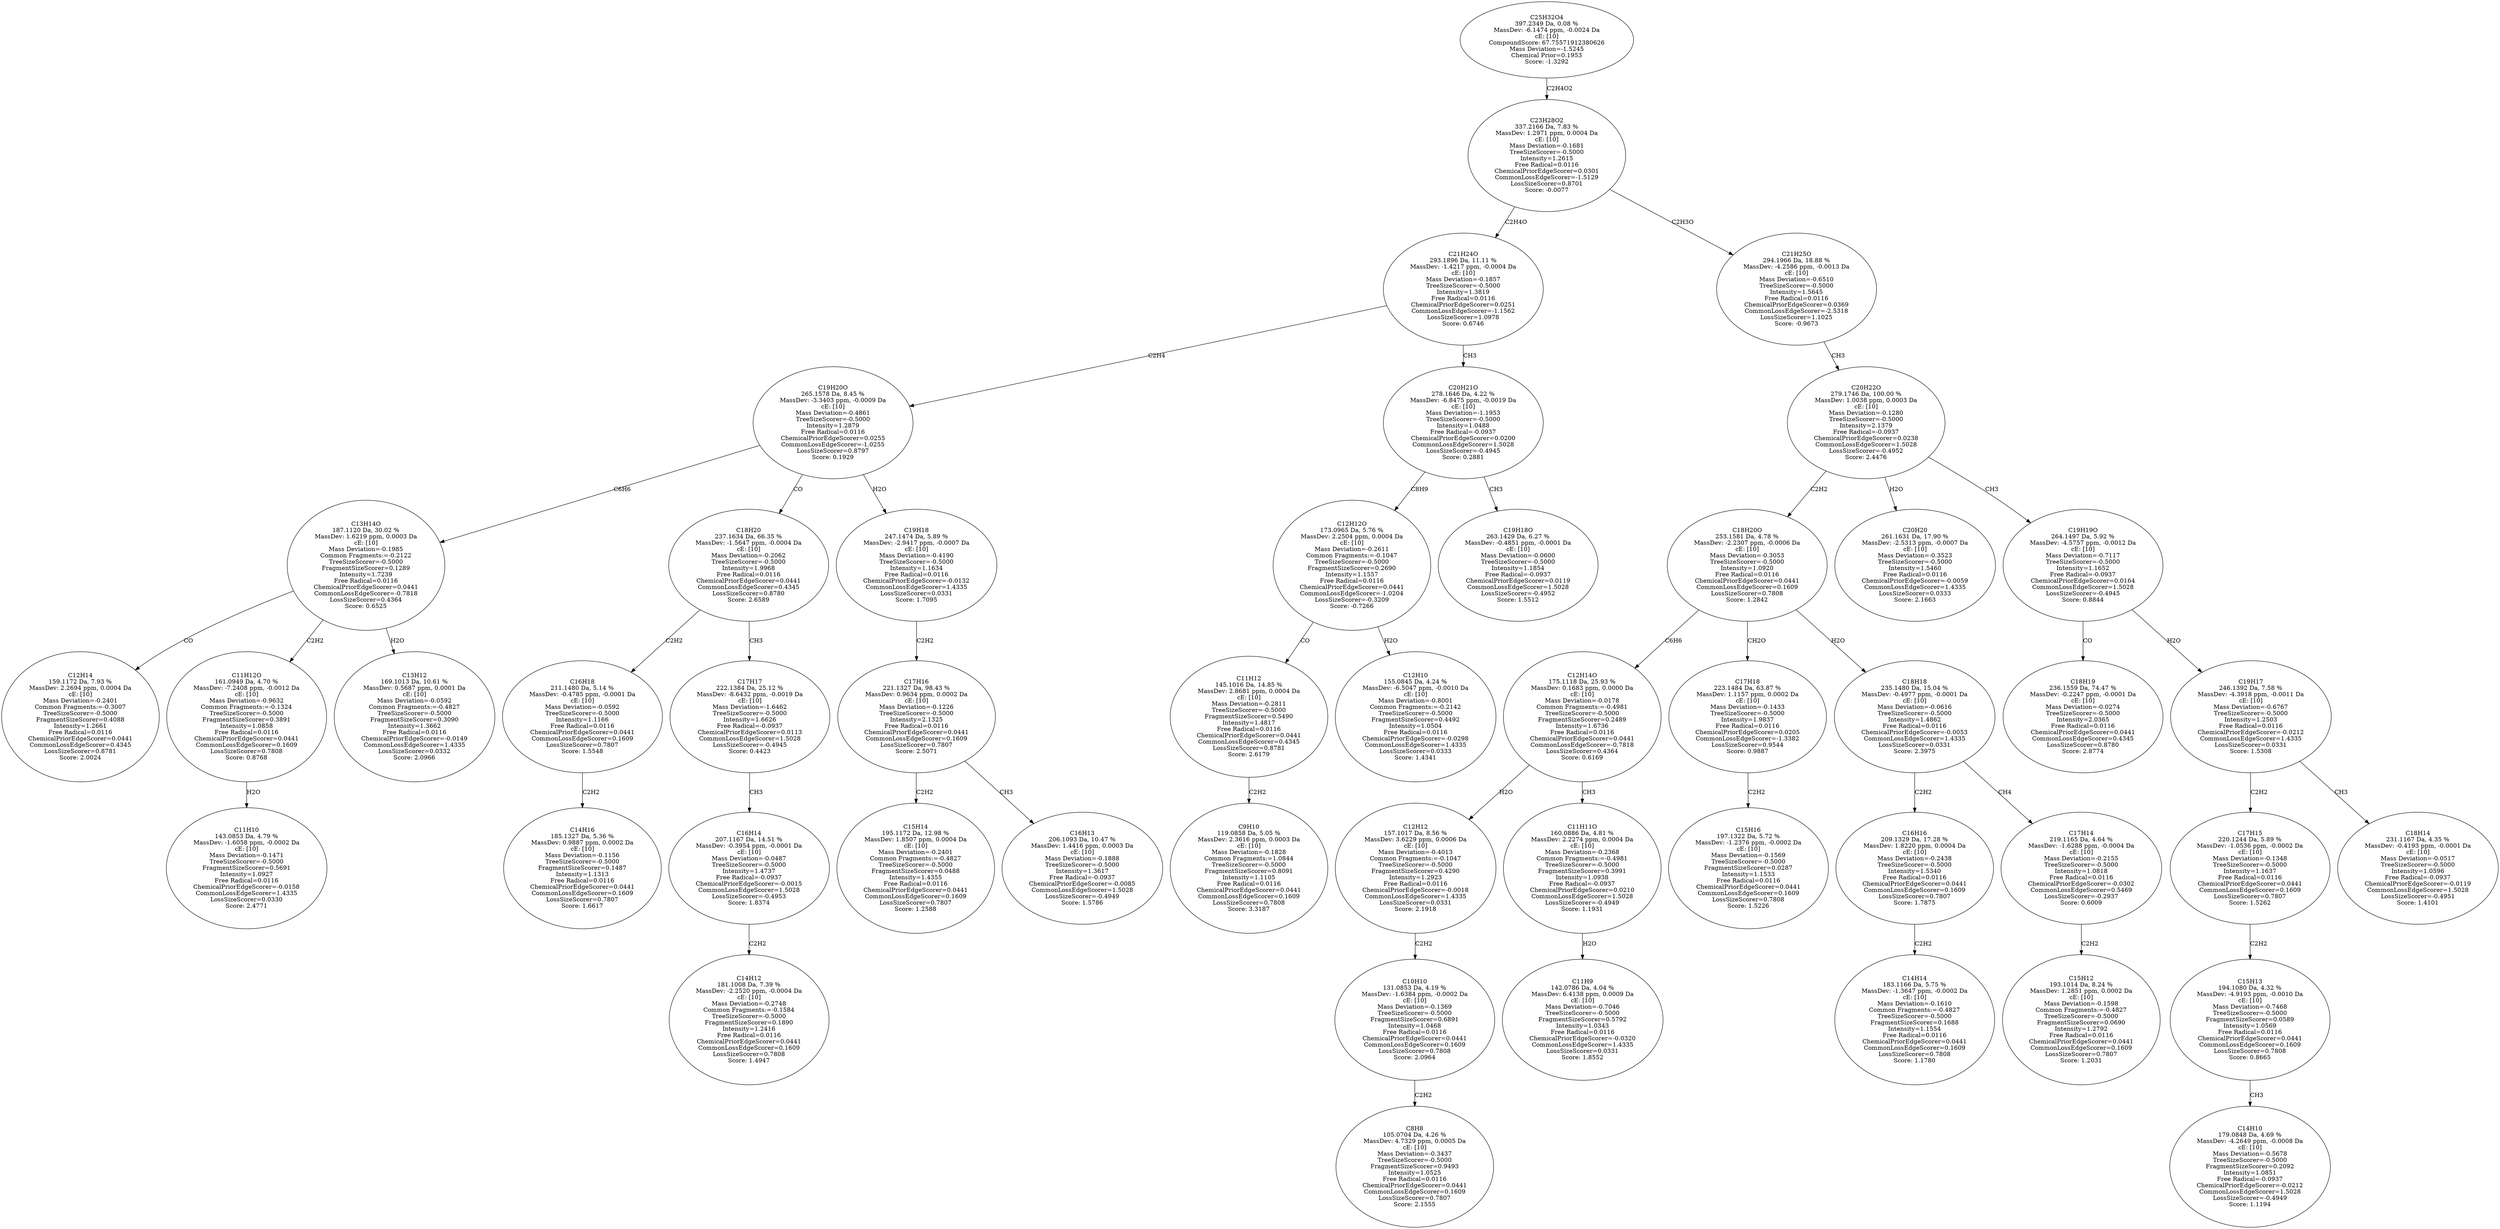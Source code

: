 strict digraph {
v1 [label="C12H14\n159.1172 Da, 7.93 %\nMassDev: 2.2694 ppm, 0.0004 Da\ncE: [10]\nMass Deviation=-0.2401\nCommon Fragments:=-0.3007\nTreeSizeScorer=-0.5000\nFragmentSizeScorer=0.4088\nIntensity=1.2661\nFree Radical=0.0116\nChemicalPriorEdgeScorer=0.0441\nCommonLossEdgeScorer=0.4345\nLossSizeScorer=0.8781\nScore: 2.0024"];
v2 [label="C11H10\n143.0853 Da, 4.79 %\nMassDev: -1.6058 ppm, -0.0002 Da\ncE: [10]\nMass Deviation=-0.1471\nTreeSizeScorer=-0.5000\nFragmentSizeScorer=0.5691\nIntensity=1.0927\nFree Radical=0.0116\nChemicalPriorEdgeScorer=-0.0158\nCommonLossEdgeScorer=1.4335\nLossSizeScorer=0.0330\nScore: 2.4771"];
v3 [label="C11H12O\n161.0949 Da, 4.70 %\nMassDev: -7.2408 ppm, -0.0012 Da\ncE: [10]\nMass Deviation=-0.9632\nCommon Fragments:=-0.1324\nTreeSizeScorer=-0.5000\nFragmentSizeScorer=0.3891\nIntensity=1.0858\nFree Radical=0.0116\nChemicalPriorEdgeScorer=0.0441\nCommonLossEdgeScorer=0.1609\nLossSizeScorer=0.7808\nScore: 0.8768"];
v4 [label="C13H12\n169.1013 Da, 10.61 %\nMassDev: 0.5687 ppm, 0.0001 Da\ncE: [10]\nMass Deviation=-0.0592\nCommon Fragments:=-0.4827\nTreeSizeScorer=-0.5000\nFragmentSizeScorer=0.3090\nIntensity=1.3662\nFree Radical=0.0116\nChemicalPriorEdgeScorer=-0.0149\nCommonLossEdgeScorer=1.4335\nLossSizeScorer=0.0332\nScore: 2.0966"];
v5 [label="C13H14O\n187.1120 Da, 30.02 %\nMassDev: 1.6219 ppm, 0.0003 Da\ncE: [10]\nMass Deviation=-0.1985\nCommon Fragments:=-0.2122\nTreeSizeScorer=-0.5000\nFragmentSizeScorer=0.1289\nIntensity=1.7239\nFree Radical=0.0116\nChemicalPriorEdgeScorer=0.0441\nCommonLossEdgeScorer=-0.7818\nLossSizeScorer=0.4364\nScore: 0.6525"];
v6 [label="C14H16\n185.1327 Da, 5.36 %\nMassDev: 0.9887 ppm, 0.0002 Da\ncE: [10]\nMass Deviation=-0.1156\nTreeSizeScorer=-0.5000\nFragmentSizeScorer=0.1487\nIntensity=1.1313\nFree Radical=0.0116\nChemicalPriorEdgeScorer=0.0441\nCommonLossEdgeScorer=0.1609\nLossSizeScorer=0.7807\nScore: 1.6617"];
v7 [label="C16H18\n211.1480 Da, 5.14 %\nMassDev: -0.4785 ppm, -0.0001 Da\ncE: [10]\nMass Deviation=-0.0592\nTreeSizeScorer=-0.5000\nIntensity=1.1166\nFree Radical=0.0116\nChemicalPriorEdgeScorer=0.0441\nCommonLossEdgeScorer=0.1609\nLossSizeScorer=0.7807\nScore: 1.5548"];
v8 [label="C14H12\n181.1008 Da, 7.39 %\nMassDev: -2.2520 ppm, -0.0004 Da\ncE: [10]\nMass Deviation=-0.2748\nCommon Fragments:=-0.1584\nTreeSizeScorer=-0.5000\nFragmentSizeScorer=0.1890\nIntensity=1.2416\nFree Radical=0.0116\nChemicalPriorEdgeScorer=0.0441\nCommonLossEdgeScorer=0.1609\nLossSizeScorer=0.7808\nScore: 1.4947"];
v9 [label="C16H14\n207.1167 Da, 14.51 %\nMassDev: -0.3954 ppm, -0.0001 Da\ncE: [10]\nMass Deviation=-0.0487\nTreeSizeScorer=-0.5000\nIntensity=1.4737\nFree Radical=-0.0937\nChemicalPriorEdgeScorer=-0.0015\nCommonLossEdgeScorer=1.5028\nLossSizeScorer=-0.4953\nScore: 1.8374"];
v10 [label="C17H17\n222.1384 Da, 25.12 %\nMassDev: -8.6432 ppm, -0.0019 Da\ncE: [10]\nMass Deviation=-1.6462\nTreeSizeScorer=-0.5000\nIntensity=1.6626\nFree Radical=-0.0937\nChemicalPriorEdgeScorer=0.0113\nCommonLossEdgeScorer=1.5028\nLossSizeScorer=-0.4945\nScore: 0.4423"];
v11 [label="C18H20\n237.1634 Da, 66.35 %\nMassDev: -1.5647 ppm, -0.0004 Da\ncE: [10]\nMass Deviation=-0.2062\nTreeSizeScorer=-0.5000\nIntensity=1.9968\nFree Radical=0.0116\nChemicalPriorEdgeScorer=0.0441\nCommonLossEdgeScorer=0.4345\nLossSizeScorer=0.8780\nScore: 2.6589"];
v12 [label="C15H14\n195.1172 Da, 12.98 %\nMassDev: 1.8507 ppm, 0.0004 Da\ncE: [10]\nMass Deviation=-0.2401\nCommon Fragments:=-0.4827\nTreeSizeScorer=-0.5000\nFragmentSizeScorer=0.0488\nIntensity=1.4355\nFree Radical=0.0116\nChemicalPriorEdgeScorer=0.0441\nCommonLossEdgeScorer=0.1609\nLossSizeScorer=0.7807\nScore: 1.2588"];
v13 [label="C16H13\n206.1093 Da, 10.47 %\nMassDev: 1.4416 ppm, 0.0003 Da\ncE: [10]\nMass Deviation=-0.1888\nTreeSizeScorer=-0.5000\nIntensity=1.3617\nFree Radical=-0.0937\nChemicalPriorEdgeScorer=-0.0085\nCommonLossEdgeScorer=1.5028\nLossSizeScorer=-0.4949\nScore: 1.5786"];
v14 [label="C17H16\n221.1327 Da, 98.43 %\nMassDev: 0.9634 ppm, 0.0002 Da\ncE: [10]\nMass Deviation=-0.1226\nTreeSizeScorer=-0.5000\nIntensity=2.1325\nFree Radical=0.0116\nChemicalPriorEdgeScorer=0.0441\nCommonLossEdgeScorer=0.1609\nLossSizeScorer=0.7807\nScore: 2.5071"];
v15 [label="C19H18\n247.1474 Da, 5.89 %\nMassDev: -2.9417 ppm, -0.0007 Da\ncE: [10]\nMass Deviation=-0.4190\nTreeSizeScorer=-0.5000\nIntensity=1.1634\nFree Radical=0.0116\nChemicalPriorEdgeScorer=-0.0132\nCommonLossEdgeScorer=1.4335\nLossSizeScorer=0.0331\nScore: 1.7095"];
v16 [label="C19H20O\n265.1578 Da, 8.45 %\nMassDev: -3.3403 ppm, -0.0009 Da\ncE: [10]\nMass Deviation=-0.4861\nTreeSizeScorer=-0.5000\nIntensity=1.2879\nFree Radical=0.0116\nChemicalPriorEdgeScorer=0.0255\nCommonLossEdgeScorer=-1.0255\nLossSizeScorer=0.8797\nScore: 0.1929"];
v17 [label="C9H10\n119.0858 Da, 5.05 %\nMassDev: 2.3616 ppm, 0.0003 Da\ncE: [10]\nMass Deviation=-0.1828\nCommon Fragments:=1.0844\nTreeSizeScorer=-0.5000\nFragmentSizeScorer=0.8091\nIntensity=1.1105\nFree Radical=0.0116\nChemicalPriorEdgeScorer=0.0441\nCommonLossEdgeScorer=0.1609\nLossSizeScorer=0.7808\nScore: 3.3187"];
v18 [label="C11H12\n145.1016 Da, 14.85 %\nMassDev: 2.8681 ppm, 0.0004 Da\ncE: [10]\nMass Deviation=-0.2811\nTreeSizeScorer=-0.5000\nFragmentSizeScorer=0.5490\nIntensity=1.4817\nFree Radical=0.0116\nChemicalPriorEdgeScorer=0.0441\nCommonLossEdgeScorer=0.4345\nLossSizeScorer=0.8781\nScore: 2.6179"];
v19 [label="C12H10\n155.0845 Da, 4.24 %\nMassDev: -6.5047 ppm, -0.0010 Da\ncE: [10]\nMass Deviation=-0.8001\nCommon Fragments:=-0.2142\nTreeSizeScorer=-0.5000\nFragmentSizeScorer=0.4492\nIntensity=1.0504\nFree Radical=0.0116\nChemicalPriorEdgeScorer=-0.0298\nCommonLossEdgeScorer=1.4335\nLossSizeScorer=0.0333\nScore: 1.4341"];
v20 [label="C12H12O\n173.0965 Da, 5.76 %\nMassDev: 2.2504 ppm, 0.0004 Da\ncE: [10]\nMass Deviation=-0.2611\nCommon Fragments:=-0.1047\nTreeSizeScorer=-0.5000\nFragmentSizeScorer=0.2690\nIntensity=1.1557\nFree Radical=0.0116\nChemicalPriorEdgeScorer=0.0441\nCommonLossEdgeScorer=-1.0204\nLossSizeScorer=-0.3209\nScore: -0.7266"];
v21 [label="C19H18O\n263.1429 Da, 6.27 %\nMassDev: -0.4851 ppm, -0.0001 Da\ncE: [10]\nMass Deviation=-0.0600\nTreeSizeScorer=-0.5000\nIntensity=1.1854\nFree Radical=-0.0937\nChemicalPriorEdgeScorer=0.0119\nCommonLossEdgeScorer=1.5028\nLossSizeScorer=-0.4952\nScore: 1.5512"];
v22 [label="C20H21O\n278.1646 Da, 4.22 %\nMassDev: -6.8475 ppm, -0.0019 Da\ncE: [10]\nMass Deviation=-1.1953\nTreeSizeScorer=-0.5000\nIntensity=1.0488\nFree Radical=-0.0937\nChemicalPriorEdgeScorer=0.0200\nCommonLossEdgeScorer=1.5028\nLossSizeScorer=-0.4945\nScore: 0.2881"];
v23 [label="C21H24O\n293.1896 Da, 11.11 %\nMassDev: -1.4217 ppm, -0.0004 Da\ncE: [10]\nMass Deviation=-0.1857\nTreeSizeScorer=-0.5000\nIntensity=1.3819\nFree Radical=0.0116\nChemicalPriorEdgeScorer=0.0251\nCommonLossEdgeScorer=-1.1562\nLossSizeScorer=1.0978\nScore: 0.6746"];
v24 [label="C8H8\n105.0704 Da, 4.26 %\nMassDev: 4.7329 ppm, 0.0005 Da\ncE: [10]\nMass Deviation=-0.3437\nTreeSizeScorer=-0.5000\nFragmentSizeScorer=0.9493\nIntensity=1.0525\nFree Radical=0.0116\nChemicalPriorEdgeScorer=0.0441\nCommonLossEdgeScorer=0.1609\nLossSizeScorer=0.7807\nScore: 2.1555"];
v25 [label="C10H10\n131.0853 Da, 4.19 %\nMassDev: -1.6384 ppm, -0.0002 Da\ncE: [10]\nMass Deviation=-0.1369\nTreeSizeScorer=-0.5000\nFragmentSizeScorer=0.6891\nIntensity=1.0468\nFree Radical=0.0116\nChemicalPriorEdgeScorer=0.0441\nCommonLossEdgeScorer=0.1609\nLossSizeScorer=0.7808\nScore: 2.0964"];
v26 [label="C12H12\n157.1017 Da, 8.56 %\nMassDev: 3.6229 ppm, 0.0006 Da\ncE: [10]\nMass Deviation=-0.4013\nCommon Fragments:=-0.1047\nTreeSizeScorer=-0.5000\nFragmentSizeScorer=0.4290\nIntensity=1.2923\nFree Radical=0.0116\nChemicalPriorEdgeScorer=-0.0018\nCommonLossEdgeScorer=1.4335\nLossSizeScorer=0.0331\nScore: 2.1918"];
v27 [label="C11H9\n142.0786 Da, 4.04 %\nMassDev: 6.4138 ppm, 0.0009 Da\ncE: [10]\nMass Deviation=-0.7046\nTreeSizeScorer=-0.5000\nFragmentSizeScorer=0.5792\nIntensity=1.0343\nFree Radical=0.0116\nChemicalPriorEdgeScorer=-0.0320\nCommonLossEdgeScorer=1.4335\nLossSizeScorer=0.0331\nScore: 1.8552"];
v28 [label="C11H11O\n160.0886 Da, 4.81 %\nMassDev: 2.2274 ppm, 0.0004 Da\ncE: [10]\nMass Deviation=-0.2368\nCommon Fragments:=-0.4981\nTreeSizeScorer=-0.5000\nFragmentSizeScorer=0.3991\nIntensity=1.0938\nFree Radical=-0.0937\nChemicalPriorEdgeScorer=0.0210\nCommonLossEdgeScorer=1.5028\nLossSizeScorer=-0.4949\nScore: 1.1931"];
v29 [label="C12H14O\n175.1118 Da, 25.93 %\nMassDev: 0.1683 ppm, 0.0000 Da\ncE: [10]\nMass Deviation=-0.0178\nCommon Fragments:=-0.4981\nTreeSizeScorer=-0.5000\nFragmentSizeScorer=0.2489\nIntensity=1.6736\nFree Radical=0.0116\nChemicalPriorEdgeScorer=0.0441\nCommonLossEdgeScorer=-0.7818\nLossSizeScorer=0.4364\nScore: 0.6169"];
v30 [label="C15H16\n197.1322 Da, 5.72 %\nMassDev: -1.2376 ppm, -0.0002 Da\ncE: [10]\nMass Deviation=-0.1569\nTreeSizeScorer=-0.5000\nFragmentSizeScorer=0.0287\nIntensity=1.1533\nFree Radical=0.0116\nChemicalPriorEdgeScorer=0.0441\nCommonLossEdgeScorer=0.1609\nLossSizeScorer=0.7808\nScore: 1.5226"];
v31 [label="C17H18\n223.1484 Da, 63.87 %\nMassDev: 1.1157 ppm, 0.0002 Da\ncE: [10]\nMass Deviation=-0.1433\nTreeSizeScorer=-0.5000\nIntensity=1.9837\nFree Radical=0.0116\nChemicalPriorEdgeScorer=0.0205\nCommonLossEdgeScorer=-1.3382\nLossSizeScorer=0.9544\nScore: 0.9887"];
v32 [label="C14H14\n183.1166 Da, 5.75 %\nMassDev: -1.3647 ppm, -0.0002 Da\ncE: [10]\nMass Deviation=-0.1610\nCommon Fragments:=-0.4827\nTreeSizeScorer=-0.5000\nFragmentSizeScorer=0.1688\nIntensity=1.1554\nFree Radical=0.0116\nChemicalPriorEdgeScorer=0.0441\nCommonLossEdgeScorer=0.1609\nLossSizeScorer=0.7808\nScore: 1.1780"];
v33 [label="C16H16\n209.1329 Da, 17.28 %\nMassDev: 1.8220 ppm, 0.0004 Da\ncE: [10]\nMass Deviation=-0.2438\nTreeSizeScorer=-0.5000\nIntensity=1.5340\nFree Radical=0.0116\nChemicalPriorEdgeScorer=0.0441\nCommonLossEdgeScorer=0.1609\nLossSizeScorer=0.7807\nScore: 1.7875"];
v34 [label="C15H12\n193.1014 Da, 8.24 %\nMassDev: 1.2851 ppm, 0.0002 Da\ncE: [10]\nMass Deviation=-0.1598\nCommon Fragments:=-0.4827\nTreeSizeScorer=-0.5000\nFragmentSizeScorer=0.0690\nIntensity=1.2792\nFree Radical=0.0116\nChemicalPriorEdgeScorer=0.0441\nCommonLossEdgeScorer=0.1609\nLossSizeScorer=0.7807\nScore: 1.2031"];
v35 [label="C17H14\n219.1165 Da, 4.64 %\nMassDev: -1.6288 ppm, -0.0004 Da\ncE: [10]\nMass Deviation=-0.2155\nTreeSizeScorer=-0.5000\nIntensity=1.0818\nFree Radical=0.0116\nChemicalPriorEdgeScorer=-0.0302\nCommonLossEdgeScorer=0.5469\nLossSizeScorer=-0.2937\nScore: 0.6009"];
v36 [label="C18H18\n235.1480 Da, 15.04 %\nMassDev: -0.4977 ppm, -0.0001 Da\ncE: [10]\nMass Deviation=-0.0616\nTreeSizeScorer=-0.5000\nIntensity=1.4862\nFree Radical=0.0116\nChemicalPriorEdgeScorer=-0.0053\nCommonLossEdgeScorer=1.4335\nLossSizeScorer=0.0331\nScore: 2.3975"];
v37 [label="C18H20O\n253.1581 Da, 4.78 %\nMassDev: -2.2307 ppm, -0.0006 Da\ncE: [10]\nMass Deviation=-0.3053\nTreeSizeScorer=-0.5000\nIntensity=1.0920\nFree Radical=0.0116\nChemicalPriorEdgeScorer=0.0441\nCommonLossEdgeScorer=0.1609\nLossSizeScorer=0.7808\nScore: 1.2842"];
v38 [label="C20H20\n261.1631 Da, 17.90 %\nMassDev: -2.5313 ppm, -0.0007 Da\ncE: [10]\nMass Deviation=-0.3523\nTreeSizeScorer=-0.5000\nIntensity=1.5460\nFree Radical=0.0116\nChemicalPriorEdgeScorer=-0.0059\nCommonLossEdgeScorer=1.4335\nLossSizeScorer=0.0333\nScore: 2.1663"];
v39 [label="C18H19\n236.1559 Da, 74.47 %\nMassDev: -0.2247 ppm, -0.0001 Da\ncE: [10]\nMass Deviation=-0.0274\nTreeSizeScorer=-0.5000\nIntensity=2.0365\nFree Radical=0.0116\nChemicalPriorEdgeScorer=0.0441\nCommonLossEdgeScorer=0.4345\nLossSizeScorer=0.8780\nScore: 2.8774"];
v40 [label="C14H10\n179.0848 Da, 4.69 %\nMassDev: -4.2649 ppm, -0.0008 Da\ncE: [10]\nMass Deviation=-0.5678\nTreeSizeScorer=-0.5000\nFragmentSizeScorer=0.2092\nIntensity=1.0851\nFree Radical=-0.0937\nChemicalPriorEdgeScorer=-0.0212\nCommonLossEdgeScorer=1.5028\nLossSizeScorer=-0.4949\nScore: 1.1194"];
v41 [label="C15H13\n194.1080 Da, 4.32 %\nMassDev: -4.9193 ppm, -0.0010 Da\ncE: [10]\nMass Deviation=-0.7468\nTreeSizeScorer=-0.5000\nFragmentSizeScorer=0.0589\nIntensity=1.0569\nFree Radical=0.0116\nChemicalPriorEdgeScorer=0.0441\nCommonLossEdgeScorer=0.1609\nLossSizeScorer=0.7808\nScore: 0.8665"];
v42 [label="C17H15\n220.1244 Da, 5.89 %\nMassDev: -1.0536 ppm, -0.0002 Da\ncE: [10]\nMass Deviation=-0.1348\nTreeSizeScorer=-0.5000\nIntensity=1.1637\nFree Radical=0.0116\nChemicalPriorEdgeScorer=0.0441\nCommonLossEdgeScorer=0.1609\nLossSizeScorer=0.7807\nScore: 1.5262"];
v43 [label="C18H14\n231.1167 Da, 4.35 %\nMassDev: -0.4193 ppm, -0.0001 Da\ncE: [10]\nMass Deviation=-0.0517\nTreeSizeScorer=-0.5000\nIntensity=1.0596\nFree Radical=-0.0937\nChemicalPriorEdgeScorer=-0.0119\nCommonLossEdgeScorer=1.5028\nLossSizeScorer=-0.4951\nScore: 1.4101"];
v44 [label="C19H17\n246.1392 Da, 7.58 %\nMassDev: -4.3918 ppm, -0.0011 Da\ncE: [10]\nMass Deviation=-0.6767\nTreeSizeScorer=-0.5000\nIntensity=1.2503\nFree Radical=0.0116\nChemicalPriorEdgeScorer=-0.0212\nCommonLossEdgeScorer=1.4335\nLossSizeScorer=0.0331\nScore: 1.5308"];
v45 [label="C19H19O\n264.1497 Da, 5.92 %\nMassDev: -4.5757 ppm, -0.0012 Da\ncE: [10]\nMass Deviation=-0.7117\nTreeSizeScorer=-0.5000\nIntensity=1.1652\nFree Radical=-0.0937\nChemicalPriorEdgeScorer=0.0164\nCommonLossEdgeScorer=1.5028\nLossSizeScorer=-0.4945\nScore: 0.8844"];
v46 [label="C20H22O\n279.1746 Da, 100.00 %\nMassDev: 1.0038 ppm, 0.0003 Da\ncE: [10]\nMass Deviation=-0.1280\nTreeSizeScorer=-0.5000\nIntensity=2.1379\nFree Radical=-0.0937\nChemicalPriorEdgeScorer=0.0238\nCommonLossEdgeScorer=1.5028\nLossSizeScorer=-0.4952\nScore: 2.4476"];
v47 [label="C21H25O\n294.1966 Da, 18.88 %\nMassDev: -4.2586 ppm, -0.0013 Da\ncE: [10]\nMass Deviation=-0.6510\nTreeSizeScorer=-0.5000\nIntensity=1.5645\nFree Radical=0.0116\nChemicalPriorEdgeScorer=0.0369\nCommonLossEdgeScorer=-2.5318\nLossSizeScorer=1.1025\nScore: -0.9673"];
v48 [label="C23H28O2\n337.2166 Da, 7.83 %\nMassDev: 1.2971 ppm, 0.0004 Da\ncE: [10]\nMass Deviation=-0.1681\nTreeSizeScorer=-0.5000\nIntensity=1.2615\nFree Radical=0.0116\nChemicalPriorEdgeScorer=0.0301\nCommonLossEdgeScorer=-1.5129\nLossSizeScorer=0.8701\nScore: -0.0077"];
v49 [label="C25H32O4\n397.2349 Da, 0.08 %\nMassDev: -6.1474 ppm, -0.0024 Da\ncE: [10]\nCompoundScore: 67.75571912380626\nMass Deviation=-1.5245\nChemical Prior=0.1953\nScore: -1.3292"];
v5 -> v1 [label="CO"];
v3 -> v2 [label="H2O"];
v5 -> v3 [label="C2H2"];
v5 -> v4 [label="H2O"];
v16 -> v5 [label="C6H6"];
v7 -> v6 [label="C2H2"];
v11 -> v7 [label="C2H2"];
v9 -> v8 [label="C2H2"];
v10 -> v9 [label="CH3"];
v11 -> v10 [label="CH3"];
v16 -> v11 [label="CO"];
v14 -> v12 [label="C2H2"];
v14 -> v13 [label="CH3"];
v15 -> v14 [label="C2H2"];
v16 -> v15 [label="H2O"];
v23 -> v16 [label="C2H4"];
v18 -> v17 [label="C2H2"];
v20 -> v18 [label="CO"];
v20 -> v19 [label="H2O"];
v22 -> v20 [label="C8H9"];
v22 -> v21 [label="CH3"];
v23 -> v22 [label="CH3"];
v48 -> v23 [label="C2H4O"];
v25 -> v24 [label="C2H2"];
v26 -> v25 [label="C2H2"];
v29 -> v26 [label="H2O"];
v28 -> v27 [label="H2O"];
v29 -> v28 [label="CH3"];
v37 -> v29 [label="C6H6"];
v31 -> v30 [label="C2H2"];
v37 -> v31 [label="CH2O"];
v33 -> v32 [label="C2H2"];
v36 -> v33 [label="C2H2"];
v35 -> v34 [label="C2H2"];
v36 -> v35 [label="CH4"];
v37 -> v36 [label="H2O"];
v46 -> v37 [label="C2H2"];
v46 -> v38 [label="H2O"];
v45 -> v39 [label="CO"];
v41 -> v40 [label="CH3"];
v42 -> v41 [label="C2H2"];
v44 -> v42 [label="C2H2"];
v44 -> v43 [label="CH3"];
v45 -> v44 [label="H2O"];
v46 -> v45 [label="CH3"];
v47 -> v46 [label="CH3"];
v48 -> v47 [label="C2H3O"];
v49 -> v48 [label="C2H4O2"];
}